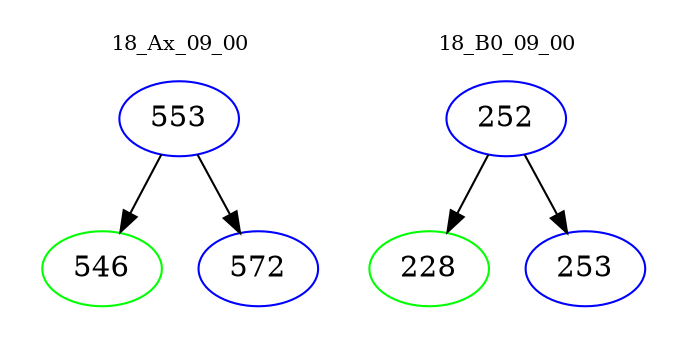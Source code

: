 digraph{
subgraph cluster_0 {
color = white
label = "18_Ax_09_00";
fontsize=10;
T0_553 [label="553", color="blue"]
T0_553 -> T0_546 [color="black"]
T0_546 [label="546", color="green"]
T0_553 -> T0_572 [color="black"]
T0_572 [label="572", color="blue"]
}
subgraph cluster_1 {
color = white
label = "18_B0_09_00";
fontsize=10;
T1_252 [label="252", color="blue"]
T1_252 -> T1_228 [color="black"]
T1_228 [label="228", color="green"]
T1_252 -> T1_253 [color="black"]
T1_253 [label="253", color="blue"]
}
}
